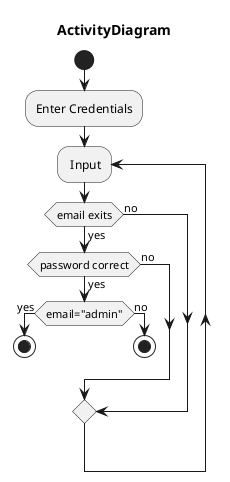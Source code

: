 @startuml

title ActivityDiagram

start

:Enter Credentials;

repeat : Input
 if(email exits) then (yes)
 if(password correct) then (yes)
 if(email="admin") then (yes)
 stop
 else(no)
 stop
 endif
 else(no)
 endif
 else(no)

@enduml